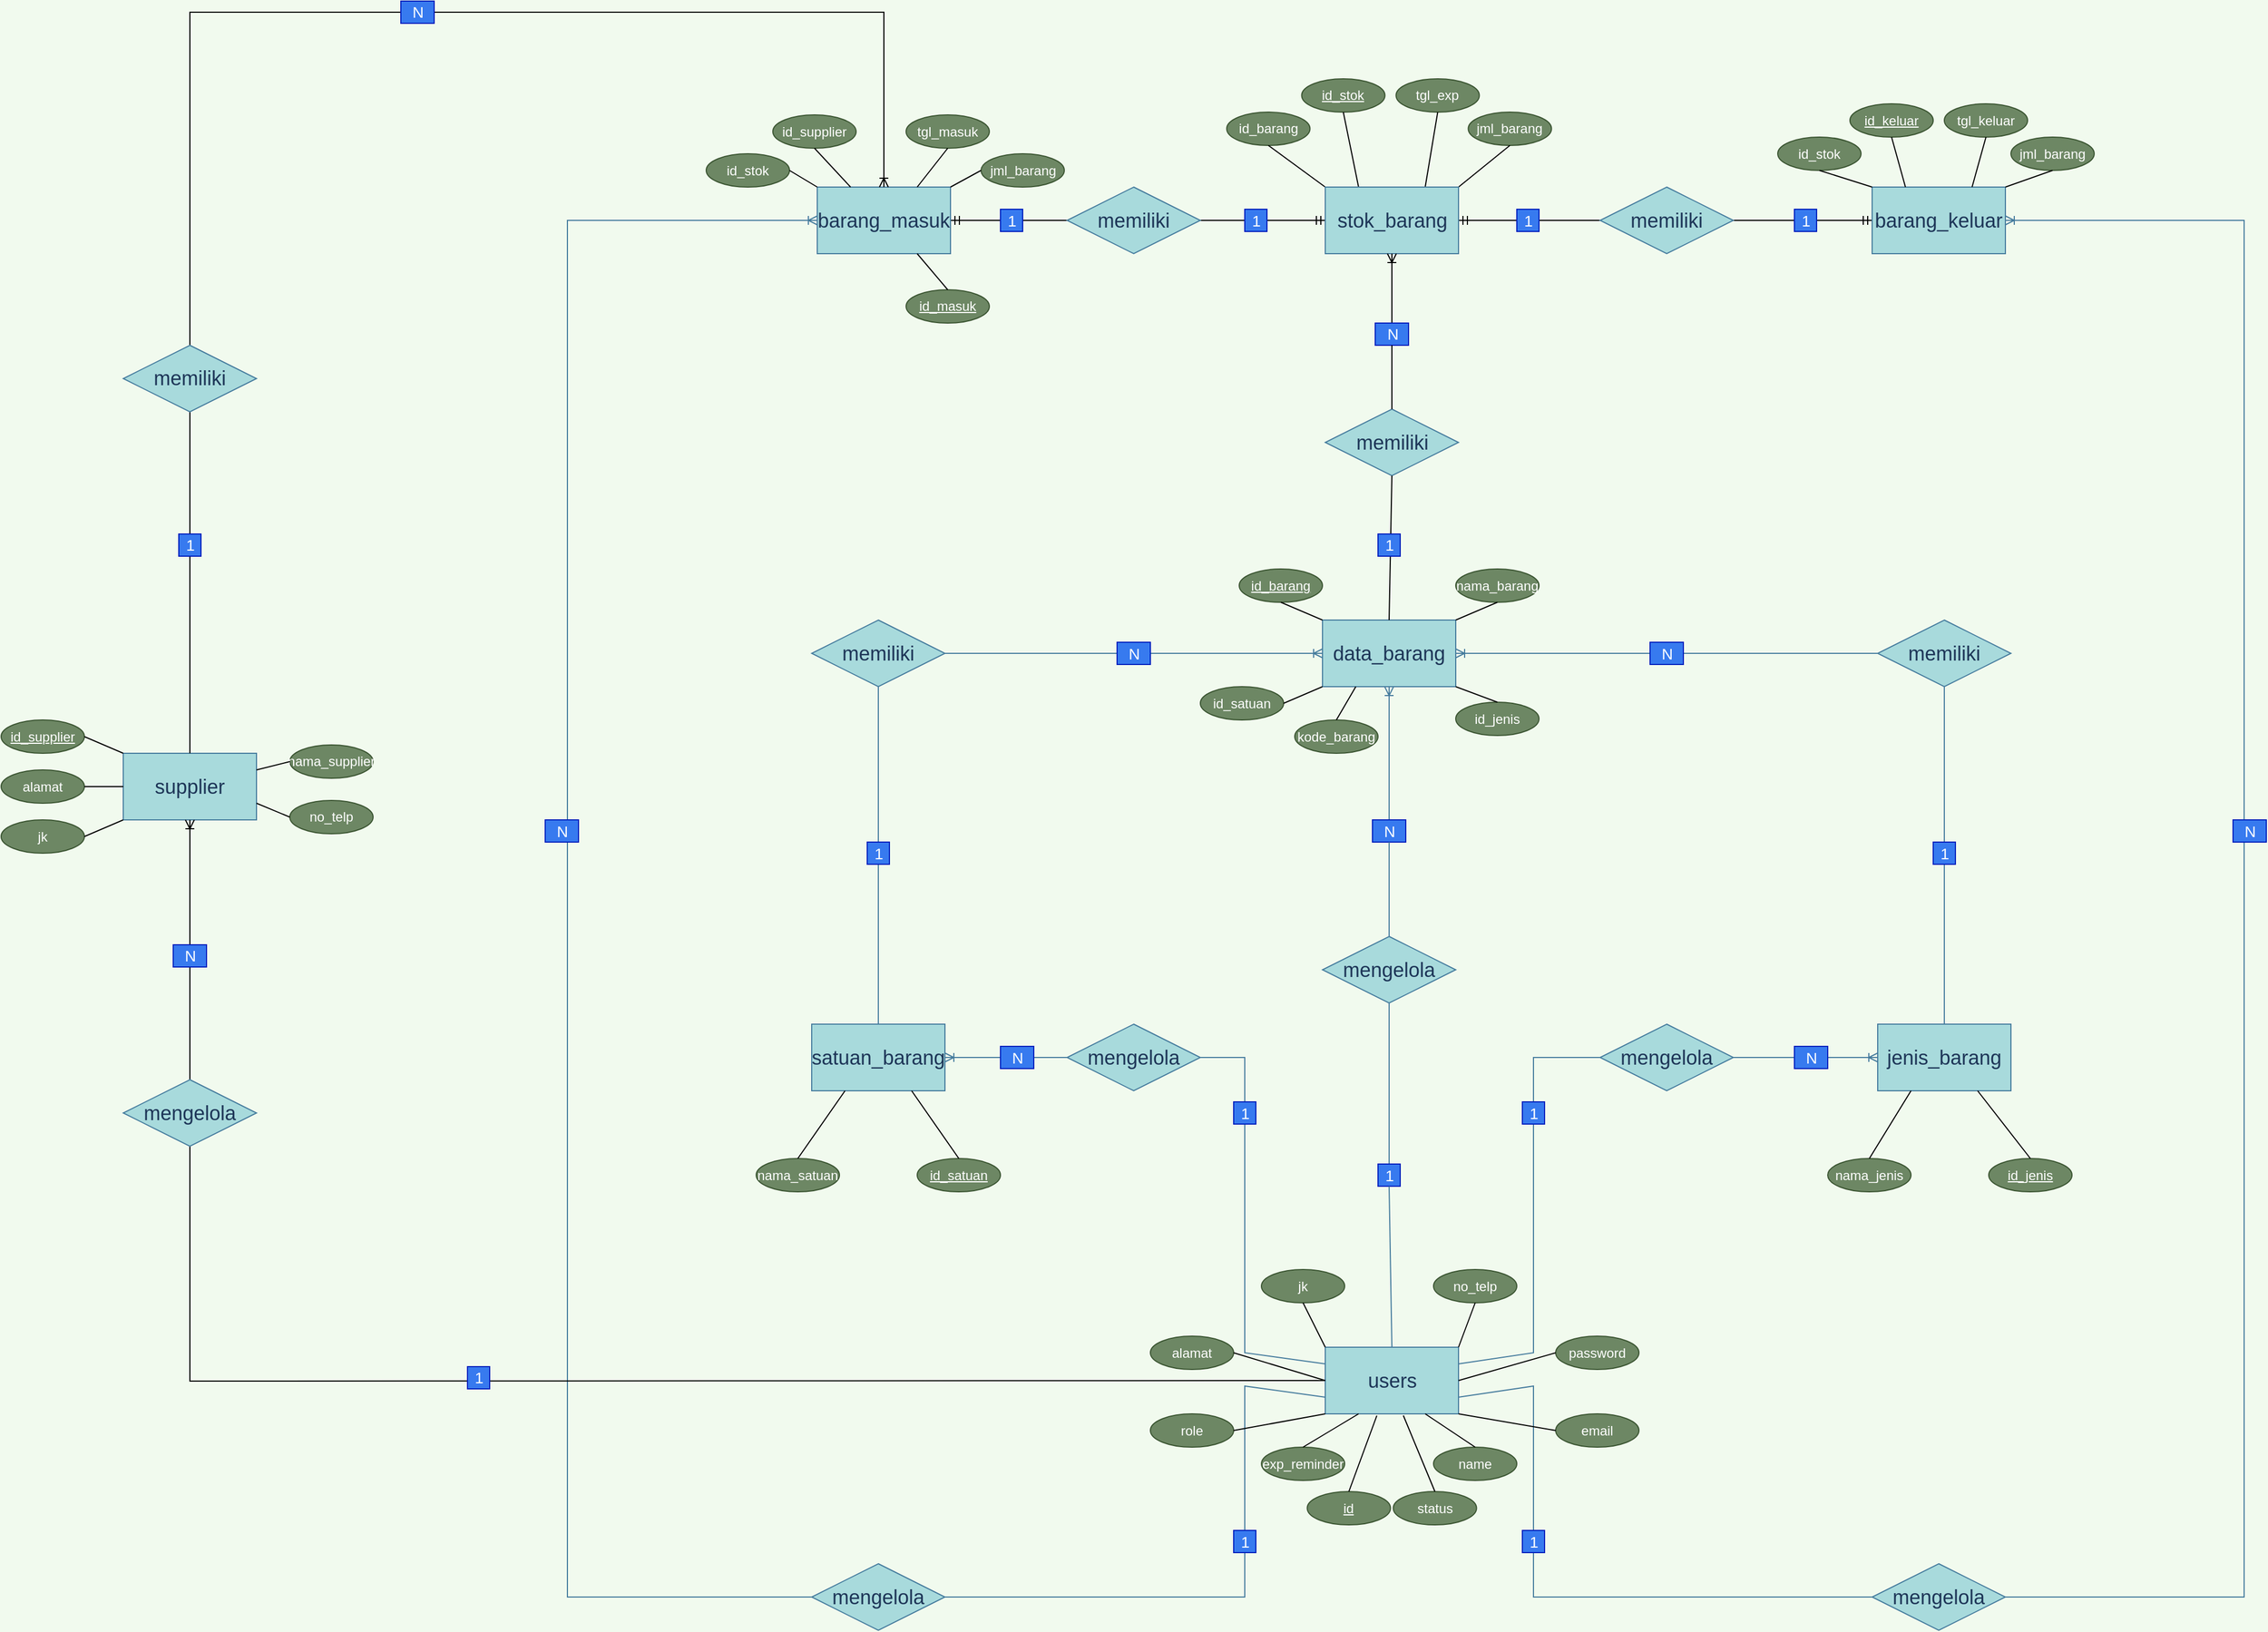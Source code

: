 <mxfile version="14.9.1" type="device"><diagram id="NqSRpbnC6tmVf7jYJp5x" name="Page-1"><mxGraphModel dx="3761" dy="2686" grid="1" gridSize="10" guides="1" tooltips="1" connect="1" arrows="1" fold="1" page="1" pageScale="1" pageWidth="850" pageHeight="1100" background="#F1FAEE" math="0" shadow="0"><root><mxCell id="0"/><mxCell id="1" parent="0"/><mxCell id="RzZUr8W_wB9xj6nWtY23-18" value="" style="fontSize=12;html=1;endArrow=ERmandOne;startArrow=ERmandOne;rounded=0;entryX=0;entryY=0.5;entryDx=0;entryDy=0;exitX=1;exitY=0.5;exitDx=0;exitDy=0;" parent="1" source="RzZUr8W_wB9xj6nWtY23-5" target="0LpE2z9SknwrmuO1FO9t-9" edge="1"><mxGeometry width="100" height="100" relative="1" as="geometry"><mxPoint x="761.25" y="-502.92" as="sourcePoint"/><mxPoint x="1098.75" y="-502.92" as="targetPoint"/></mxGeometry></mxCell><mxCell id="RzZUr8W_wB9xj6nWtY23-17" value="" style="fontSize=12;html=1;endArrow=ERmandOne;startArrow=ERmandOne;rounded=0;entryX=0;entryY=0.5;entryDx=0;entryDy=0;exitX=1;exitY=0.5;exitDx=0;exitDy=0;" parent="1" source="0LpE2z9SknwrmuO1FO9t-3" target="RzZUr8W_wB9xj6nWtY23-5" edge="1"><mxGeometry width="100" height="100" relative="1" as="geometry"><mxPoint x="510" y="-547.5" as="sourcePoint"/><mxPoint x="610" y="-647.5" as="targetPoint"/></mxGeometry></mxCell><mxCell id="RzZUr8W_wB9xj6nWtY23-6" value="memiliki" style="shape=rhombus;perimeter=rhombusPerimeter;whiteSpace=wrap;html=1;align=center;fontSize=18;fillColor=#A8DADC;strokeColor=#457B9D;fontColor=#1D3557;" parent="1" vertex="1"><mxGeometry x="390" y="-532.5" width="120" height="60" as="geometry"/></mxCell><mxCell id="0LpE2z9SknwrmuO1FO9t-1" value="users" style="rounded=0;whiteSpace=wrap;html=1;fontSize=18;fillColor=#A8DADC;strokeColor=#457B9D;fontColor=#1D3557;" parent="1" vertex="1"><mxGeometry x="622.5" y="512.5" width="120" height="60" as="geometry"/></mxCell><mxCell id="0LpE2z9SknwrmuO1FO9t-3" value="barang_masuk" style="rounded=0;whiteSpace=wrap;html=1;fontSize=18;fillColor=#A8DADC;strokeColor=#457B9D;fontColor=#1D3557;" parent="1" vertex="1"><mxGeometry x="165" y="-532.5" width="120" height="60" as="geometry"/></mxCell><mxCell id="0LpE2z9SknwrmuO1FO9t-5" value="data_barang" style="rounded=0;whiteSpace=wrap;html=1;fontSize=18;fillColor=#A8DADC;strokeColor=#457B9D;fontColor=#1D3557;" parent="1" vertex="1"><mxGeometry x="620" y="-142.5" width="120" height="60" as="geometry"/></mxCell><mxCell id="0LpE2z9SknwrmuO1FO9t-7" value="jenis_barang" style="rounded=0;whiteSpace=wrap;html=1;fontSize=18;fillColor=#A8DADC;strokeColor=#457B9D;fontColor=#1D3557;" parent="1" vertex="1"><mxGeometry x="1120" y="221.5" width="120" height="60" as="geometry"/></mxCell><mxCell id="0LpE2z9SknwrmuO1FO9t-8" value="satuan_barang" style="rounded=0;whiteSpace=wrap;html=1;fontSize=18;fillColor=#A8DADC;strokeColor=#457B9D;fontColor=#1D3557;" parent="1" vertex="1"><mxGeometry x="160" y="221.5" width="120" height="60" as="geometry"/></mxCell><mxCell id="0LpE2z9SknwrmuO1FO9t-9" value="barang_keluar" style="rounded=0;whiteSpace=wrap;html=1;fontSize=18;fillColor=#A8DADC;strokeColor=#457B9D;fontColor=#1D3557;" parent="1" vertex="1"><mxGeometry x="1115" y="-532.5" width="120" height="60" as="geometry"/></mxCell><mxCell id="0LpE2z9SknwrmuO1FO9t-11" value="mengelola" style="shape=rhombus;perimeter=rhombusPerimeter;whiteSpace=wrap;html=1;align=center;fontSize=18;fillColor=#A8DADC;strokeColor=#457B9D;fontColor=#1D3557;" parent="1" vertex="1"><mxGeometry x="620" y="142.5" width="120" height="60" as="geometry"/></mxCell><mxCell id="0LpE2z9SknwrmuO1FO9t-16" value="mengelola" style="shape=rhombus;perimeter=rhombusPerimeter;whiteSpace=wrap;html=1;align=center;fontSize=18;fillColor=#A8DADC;strokeColor=#457B9D;fontColor=#1D3557;" parent="1" vertex="1"><mxGeometry x="870" y="221.5" width="120" height="60" as="geometry"/></mxCell><mxCell id="0LpE2z9SknwrmuO1FO9t-17" value="memiliki" style="shape=rhombus;perimeter=rhombusPerimeter;whiteSpace=wrap;html=1;align=center;fontSize=18;fillColor=#A8DADC;strokeColor=#457B9D;fontColor=#1D3557;" parent="1" vertex="1"><mxGeometry x="160" y="-142.5" width="120" height="60" as="geometry"/></mxCell><mxCell id="0LpE2z9SknwrmuO1FO9t-18" value="memiliki" style="shape=rhombus;perimeter=rhombusPerimeter;whiteSpace=wrap;html=1;align=center;fontSize=18;fillColor=#A8DADC;strokeColor=#457B9D;fontColor=#1D3557;" parent="1" vertex="1"><mxGeometry x="1120" y="-142.5" width="120" height="60" as="geometry"/></mxCell><mxCell id="0LpE2z9SknwrmuO1FO9t-20" value="mengelola" style="shape=rhombus;perimeter=rhombusPerimeter;whiteSpace=wrap;html=1;align=center;fontSize=18;fillColor=#A8DADC;strokeColor=#457B9D;fontColor=#1D3557;" parent="1" vertex="1"><mxGeometry x="390" y="221.5" width="120" height="60" as="geometry"/></mxCell><mxCell id="0LpE2z9SknwrmuO1FO9t-23" value="mengelola" style="shape=rhombus;perimeter=rhombusPerimeter;whiteSpace=wrap;html=1;align=center;fontSize=18;fillColor=#A8DADC;strokeColor=#457B9D;fontColor=#1D3557;" parent="1" vertex="1"><mxGeometry x="1115" y="707.5" width="120" height="60" as="geometry"/></mxCell><mxCell id="0LpE2z9SknwrmuO1FO9t-24" value="" style="endArrow=none;html=1;rounded=0;fontSize=18;exitX=0.5;exitY=0;exitDx=0;exitDy=0;entryX=0.5;entryY=1;entryDx=0;entryDy=0;strokeColor=#457B9D;fontColor=#1D3557;labelBackgroundColor=#F1FAEE;strokeWidth=1;startArrow=none;" parent="1" source="0LpE2z9SknwrmuO1FO9t-92" target="0LpE2z9SknwrmuO1FO9t-11" edge="1"><mxGeometry relative="1" as="geometry"><mxPoint x="960" y="41.5" as="sourcePoint"/><mxPoint x="1120" y="41.5" as="targetPoint"/></mxGeometry></mxCell><mxCell id="0LpE2z9SknwrmuO1FO9t-26" value="" style="endArrow=none;html=1;rounded=0;fontSize=18;exitX=1;exitY=0.25;exitDx=0;exitDy=0;entryX=0;entryY=0.5;entryDx=0;entryDy=0;strokeColor=#457B9D;fontColor=#1D3557;labelBackgroundColor=#F1FAEE;strokeWidth=1;" parent="1" source="0LpE2z9SknwrmuO1FO9t-1" target="0LpE2z9SknwrmuO1FO9t-16" edge="1"><mxGeometry relative="1" as="geometry"><mxPoint x="740" y="356.5" as="sourcePoint"/><mxPoint x="1120" y="41.5" as="targetPoint"/><Array as="points"><mxPoint x="810" y="517.5"/><mxPoint x="810" y="251.5"/></Array></mxGeometry></mxCell><mxCell id="0LpE2z9SknwrmuO1FO9t-27" value="" style="endArrow=none;html=1;rounded=0;fontSize=18;exitX=0;exitY=0.5;exitDx=0;exitDy=0;entryX=1;entryY=0.75;entryDx=0;entryDy=0;strokeColor=#457B9D;fontColor=#1D3557;labelBackgroundColor=#F1FAEE;strokeWidth=1;" parent="1" source="0LpE2z9SknwrmuO1FO9t-23" target="0LpE2z9SknwrmuO1FO9t-1" edge="1"><mxGeometry relative="1" as="geometry"><mxPoint x="690" y="607.5" as="sourcePoint"/><mxPoint x="740" y="642.5" as="targetPoint"/><Array as="points"><mxPoint x="810" y="737.5"/><mxPoint x="810" y="547.5"/></Array></mxGeometry></mxCell><mxCell id="0LpE2z9SknwrmuO1FO9t-30" value="" style="endArrow=none;html=1;rounded=0;fontSize=18;exitX=0;exitY=0.25;exitDx=0;exitDy=0;entryX=1;entryY=0.5;entryDx=0;entryDy=0;strokeColor=#457B9D;fontColor=#1D3557;labelBackgroundColor=#F1FAEE;strokeWidth=1;" parent="1" source="0LpE2z9SknwrmuO1FO9t-1" target="0LpE2z9SknwrmuO1FO9t-20" edge="1"><mxGeometry relative="1" as="geometry"><mxPoint x="620" y="356.5" as="sourcePoint"/><mxPoint x="720" y="231.5" as="targetPoint"/><Array as="points"><mxPoint x="550" y="517.5"/><mxPoint x="550" y="251.5"/></Array></mxGeometry></mxCell><mxCell id="0LpE2z9SknwrmuO1FO9t-35" value="" style="endArrow=none;html=1;rounded=0;fontSize=18;exitX=0.5;exitY=0;exitDx=0;exitDy=0;entryX=0.5;entryY=1;entryDx=0;entryDy=0;strokeColor=#457B9D;fontColor=#1D3557;labelBackgroundColor=#F1FAEE;strokeWidth=1;" parent="1" source="0LpE2z9SknwrmuO1FO9t-7" target="0LpE2z9SknwrmuO1FO9t-18" edge="1"><mxGeometry relative="1" as="geometry"><mxPoint x="770" y="431.5" as="sourcePoint"/><mxPoint x="770" y="281.5" as="targetPoint"/></mxGeometry></mxCell><mxCell id="0LpE2z9SknwrmuO1FO9t-37" value="" style="endArrow=none;html=1;rounded=0;fontSize=18;exitX=0.5;exitY=0;exitDx=0;exitDy=0;entryX=0.5;entryY=1;entryDx=0;entryDy=0;strokeColor=#457B9D;fontColor=#1D3557;labelBackgroundColor=#F1FAEE;strokeWidth=1;" parent="1" source="0LpE2z9SknwrmuO1FO9t-8" target="0LpE2z9SknwrmuO1FO9t-17" edge="1"><mxGeometry relative="1" as="geometry"><mxPoint x="790" y="451.5" as="sourcePoint"/><mxPoint x="790" y="301.5" as="targetPoint"/></mxGeometry></mxCell><mxCell id="0LpE2z9SknwrmuO1FO9t-56" value="mengelola" style="shape=rhombus;perimeter=rhombusPerimeter;whiteSpace=wrap;html=1;align=center;fontSize=18;fillColor=#A8DADC;strokeColor=#457B9D;fontColor=#1D3557;" parent="1" vertex="1"><mxGeometry x="160" y="707.5" width="120" height="60" as="geometry"/></mxCell><mxCell id="0LpE2z9SknwrmuO1FO9t-57" value="" style="endArrow=none;html=1;rounded=0;fontSize=18;exitX=1;exitY=0.5;exitDx=0;exitDy=0;entryX=0;entryY=0.75;entryDx=0;entryDy=0;strokeColor=#457B9D;fontColor=#1D3557;labelBackgroundColor=#F1FAEE;strokeWidth=1;" parent="1" source="0LpE2z9SknwrmuO1FO9t-56" target="0LpE2z9SknwrmuO1FO9t-1" edge="1"><mxGeometry relative="1" as="geometry"><mxPoint x="290" y="747.5" as="sourcePoint"/><mxPoint x="680" y="657.5" as="targetPoint"/><Array as="points"><mxPoint x="550" y="737.5"/><mxPoint x="550" y="547.5"/></Array></mxGeometry></mxCell><mxCell id="0LpE2z9SknwrmuO1FO9t-59" value="" style="fontSize=12;html=1;endArrow=ERoneToMany;entryX=0.5;entryY=1;entryDx=0;entryDy=0;exitX=0.5;exitY=0;exitDx=0;exitDy=0;strokeColor=#457B9D;fontColor=#1D3557;labelBackgroundColor=#F1FAEE;strokeWidth=1;startArrow=none;" parent="1" source="0LpE2z9SknwrmuO1FO9t-90" target="0LpE2z9SknwrmuO1FO9t-5" edge="1"><mxGeometry width="100" height="100" relative="1" as="geometry"><mxPoint x="590" y="41.5" as="sourcePoint"/><mxPoint x="690" y="-58.5" as="targetPoint"/></mxGeometry></mxCell><mxCell id="0LpE2z9SknwrmuO1FO9t-60" value="" style="fontSize=12;html=1;endArrow=ERoneToMany;entryX=0;entryY=0.5;entryDx=0;entryDy=0;exitX=1;exitY=0.5;exitDx=0;exitDy=0;strokeColor=#457B9D;fontColor=#1D3557;labelBackgroundColor=#F1FAEE;" parent="1" source="0LpE2z9SknwrmuO1FO9t-16" target="0LpE2z9SknwrmuO1FO9t-7" edge="1"><mxGeometry width="100" height="100" relative="1" as="geometry"><mxPoint x="690" y="27.5" as="sourcePoint"/><mxPoint x="690" y="-72.5" as="targetPoint"/></mxGeometry></mxCell><mxCell id="0LpE2z9SknwrmuO1FO9t-61" value="" style="fontSize=12;html=1;endArrow=ERoneToMany;entryX=1;entryY=0.5;entryDx=0;entryDy=0;exitX=0;exitY=0.5;exitDx=0;exitDy=0;strokeColor=#457B9D;fontColor=#1D3557;labelBackgroundColor=#F1FAEE;strokeWidth=1;" parent="1" source="0LpE2z9SknwrmuO1FO9t-20" target="0LpE2z9SknwrmuO1FO9t-8" edge="1"><mxGeometry width="100" height="100" relative="1" as="geometry"><mxPoint x="700" y="37.5" as="sourcePoint"/><mxPoint x="700" y="-62.5" as="targetPoint"/></mxGeometry></mxCell><mxCell id="0LpE2z9SknwrmuO1FO9t-65" value="" style="fontSize=12;html=1;endArrow=ERoneToMany;exitX=1;exitY=0.5;exitDx=0;exitDy=0;rounded=0;entryX=1;entryY=0.5;entryDx=0;entryDy=0;strokeColor=#457B9D;fontColor=#1D3557;labelBackgroundColor=#F1FAEE;strokeWidth=1;" parent="1" source="0LpE2z9SknwrmuO1FO9t-23" target="0LpE2z9SknwrmuO1FO9t-9" edge="1"><mxGeometry width="100" height="100" relative="1" as="geometry"><mxPoint x="740" y="238.5" as="sourcePoint"/><mxPoint x="1400" y="512.5" as="targetPoint"/><Array as="points"><mxPoint x="1450" y="737.5"/><mxPoint x="1450" y="-502.5"/></Array></mxGeometry></mxCell><mxCell id="0LpE2z9SknwrmuO1FO9t-66" value="" style="fontSize=12;html=1;endArrow=ERoneToMany;entryX=0;entryY=0.5;entryDx=0;entryDy=0;exitX=0;exitY=0.5;exitDx=0;exitDy=0;rounded=0;strokeColor=#457B9D;fontColor=#1D3557;labelBackgroundColor=#F1FAEE;strokeWidth=1;" parent="1" source="0LpE2z9SknwrmuO1FO9t-56" target="0LpE2z9SknwrmuO1FO9t-3" edge="1"><mxGeometry width="100" height="100" relative="1" as="geometry"><mxPoint x="750" y="248.5" as="sourcePoint"/><mxPoint x="680" y="-602.5" as="targetPoint"/><Array as="points"><mxPoint x="-60" y="737.5"/><mxPoint x="-60" y="-502.5"/></Array></mxGeometry></mxCell><mxCell id="0LpE2z9SknwrmuO1FO9t-14" value="memiliki" style="shape=rhombus;perimeter=rhombusPerimeter;whiteSpace=wrap;html=1;align=center;fontSize=18;fillColor=#A8DADC;strokeColor=#457B9D;fontColor=#1D3557;" parent="1" vertex="1"><mxGeometry x="870" y="-532.5" width="120" height="60" as="geometry"/></mxCell><mxCell id="0LpE2z9SknwrmuO1FO9t-75" value="" style="fontSize=12;html=1;endArrow=ERoneToMany;rounded=0;entryX=0;entryY=0.5;entryDx=0;entryDy=0;exitX=1;exitY=0.5;exitDx=0;exitDy=0;strokeColor=#457B9D;fontColor=#1D3557;labelBackgroundColor=#F1FAEE;strokeWidth=1;" parent="1" source="0LpE2z9SknwrmuO1FO9t-17" target="0LpE2z9SknwrmuO1FO9t-5" edge="1"><mxGeometry width="100" height="100" relative="1" as="geometry"><mxPoint x="1190" y="-342.5" as="sourcePoint"/><mxPoint x="1190" y="-522.5" as="targetPoint"/></mxGeometry></mxCell><mxCell id="0LpE2z9SknwrmuO1FO9t-76" value="" style="fontSize=12;html=1;endArrow=ERoneToMany;rounded=0;entryX=1;entryY=0.5;entryDx=0;entryDy=0;exitX=0;exitY=0.5;exitDx=0;exitDy=0;strokeColor=#457B9D;fontColor=#1D3557;labelBackgroundColor=#F1FAEE;strokeWidth=1;" parent="1" source="0LpE2z9SknwrmuO1FO9t-18" target="0LpE2z9SknwrmuO1FO9t-5" edge="1"><mxGeometry width="100" height="100" relative="1" as="geometry"><mxPoint x="290" y="-102.5" as="sourcePoint"/><mxPoint x="630" y="-102.5" as="targetPoint"/></mxGeometry></mxCell><mxCell id="0LpE2z9SknwrmuO1FO9t-77" value="1" style="text;html=1;align=center;verticalAlign=middle;resizable=0;points=[];autosize=1;strokeColor=#001DBC;fontSize=14;fontColor=#ffffff;fillColor=#377AEF;" parent="1" vertex="1"><mxGeometry x="800" y="291.5" width="20" height="20" as="geometry"/></mxCell><mxCell id="0LpE2z9SknwrmuO1FO9t-81" value="N" style="text;html=1;align=center;verticalAlign=middle;resizable=0;points=[];autosize=1;strokeColor=#001DBC;fontSize=14;fontColor=#ffffff;fillColor=#377AEF;" parent="1" vertex="1"><mxGeometry x="1045" y="241.5" width="30" height="20" as="geometry"/></mxCell><mxCell id="0LpE2z9SknwrmuO1FO9t-82" value="1" style="text;html=1;align=center;verticalAlign=middle;resizable=0;points=[];autosize=1;strokeColor=#001DBC;fontSize=14;fontColor=#ffffff;fillColor=#377AEF;" parent="1" vertex="1"><mxGeometry x="800" y="677.5" width="20" height="20" as="geometry"/></mxCell><mxCell id="0LpE2z9SknwrmuO1FO9t-83" value="N" style="text;html=1;align=center;verticalAlign=middle;resizable=0;points=[];autosize=1;strokeColor=#001DBC;fontSize=14;fontColor=#ffffff;fillColor=#377AEF;" parent="1" vertex="1"><mxGeometry x="1440" y="37.5" width="30" height="20" as="geometry"/></mxCell><mxCell id="0LpE2z9SknwrmuO1FO9t-84" value="N" style="text;html=1;align=center;verticalAlign=middle;resizable=0;points=[];autosize=1;strokeColor=#001DBC;fontSize=14;fontColor=#ffffff;fillColor=#377AEF;" parent="1" vertex="1"><mxGeometry x="330" y="241.5" width="30" height="20" as="geometry"/></mxCell><mxCell id="0LpE2z9SknwrmuO1FO9t-85" value="1" style="text;html=1;align=center;verticalAlign=middle;resizable=0;points=[];autosize=1;strokeColor=#001DBC;fontSize=14;fontColor=#ffffff;fillColor=#377AEF;" parent="1" vertex="1"><mxGeometry x="540" y="291.5" width="20" height="20" as="geometry"/></mxCell><mxCell id="0LpE2z9SknwrmuO1FO9t-88" value="1" style="text;html=1;align=center;verticalAlign=middle;resizable=0;points=[];autosize=1;strokeColor=#001DBC;fontSize=14;fontColor=#ffffff;fillColor=#377AEF;" parent="1" vertex="1"><mxGeometry x="540" y="677.5" width="20" height="20" as="geometry"/></mxCell><mxCell id="0LpE2z9SknwrmuO1FO9t-89" value="N" style="text;html=1;align=center;verticalAlign=middle;resizable=0;points=[];autosize=1;strokeColor=#001DBC;fontSize=14;fontColor=#ffffff;fillColor=#377AEF;" parent="1" vertex="1"><mxGeometry x="-80" y="37.5" width="30" height="20" as="geometry"/></mxCell><mxCell id="0LpE2z9SknwrmuO1FO9t-90" value="N" style="text;html=1;align=center;verticalAlign=middle;resizable=0;points=[];autosize=1;strokeColor=#001DBC;fontSize=14;fontColor=#ffffff;fillColor=#377AEF;" parent="1" vertex="1"><mxGeometry x="665" y="37.5" width="30" height="20" as="geometry"/></mxCell><mxCell id="0LpE2z9SknwrmuO1FO9t-91" value="" style="fontSize=12;html=1;endArrow=none;entryX=0.5;entryY=1;entryDx=0;entryDy=0;exitX=0.5;exitY=0;exitDx=0;exitDy=0;strokeColor=#457B9D;fontColor=#1D3557;labelBackgroundColor=#F1FAEE;strokeWidth=1;" parent="1" source="0LpE2z9SknwrmuO1FO9t-11" target="0LpE2z9SknwrmuO1FO9t-90" edge="1"><mxGeometry width="100" height="100" relative="1" as="geometry"><mxPoint x="680" y="17.5" as="sourcePoint"/><mxPoint x="680" y="-82.5" as="targetPoint"/></mxGeometry></mxCell><mxCell id="0LpE2z9SknwrmuO1FO9t-92" value="1" style="text;html=1;align=center;verticalAlign=middle;resizable=0;points=[];autosize=1;strokeColor=#001DBC;fontSize=14;fontColor=#ffffff;fillColor=#377AEF;" parent="1" vertex="1"><mxGeometry x="670" y="347.5" width="20" height="20" as="geometry"/></mxCell><mxCell id="0LpE2z9SknwrmuO1FO9t-93" value="" style="endArrow=none;html=1;rounded=0;fontSize=18;exitX=0.5;exitY=0;exitDx=0;exitDy=0;entryX=0.5;entryY=1;entryDx=0;entryDy=0;strokeColor=#457B9D;fontColor=#1D3557;labelBackgroundColor=#F1FAEE;strokeWidth=1;" parent="1" source="0LpE2z9SknwrmuO1FO9t-1" target="0LpE2z9SknwrmuO1FO9t-92" edge="1"><mxGeometry relative="1" as="geometry"><mxPoint x="680" y="341.5" as="sourcePoint"/><mxPoint x="680" y="77.5" as="targetPoint"/></mxGeometry></mxCell><mxCell id="0LpE2z9SknwrmuO1FO9t-94" value="1" style="text;html=1;align=center;verticalAlign=middle;resizable=0;points=[];autosize=1;strokeColor=#001DBC;fontSize=14;fontColor=#ffffff;fillColor=#377AEF;" parent="1" vertex="1"><mxGeometry x="1170" y="57.5" width="20" height="20" as="geometry"/></mxCell><mxCell id="0LpE2z9SknwrmuO1FO9t-95" value="N" style="text;html=1;align=center;verticalAlign=middle;resizable=0;points=[];autosize=1;strokeColor=#001DBC;fontSize=14;fontColor=#ffffff;fillColor=#377AEF;" parent="1" vertex="1"><mxGeometry x="915" y="-122.5" width="30" height="20" as="geometry"/></mxCell><mxCell id="0LpE2z9SknwrmuO1FO9t-96" value="N" style="text;html=1;align=center;verticalAlign=middle;resizable=0;points=[];autosize=1;strokeColor=#001DBC;fontSize=14;fontColor=#ffffff;fillColor=#377AEF;" parent="1" vertex="1"><mxGeometry x="435" y="-122.5" width="30" height="20" as="geometry"/></mxCell><mxCell id="0LpE2z9SknwrmuO1FO9t-97" value="1" style="text;html=1;align=center;verticalAlign=middle;resizable=0;points=[];autosize=1;strokeColor=#001DBC;fontSize=14;fontColor=#ffffff;fillColor=#377AEF;" parent="1" vertex="1"><mxGeometry x="210" y="57.5" width="20" height="20" as="geometry"/></mxCell><mxCell id="f75K8_sTijkNqX_Js_gr-3" value="role" style="ellipse;whiteSpace=wrap;html=1;fillColor=#6d8764;strokeColor=#3A5431;fontColor=#ffffff;" parent="1" vertex="1"><mxGeometry x="465" y="572.5" width="75" height="30" as="geometry"/></mxCell><mxCell id="f75K8_sTijkNqX_Js_gr-4" value="name" style="ellipse;whiteSpace=wrap;html=1;fillColor=#6d8764;strokeColor=#3A5431;fontColor=#ffffff;" parent="1" vertex="1"><mxGeometry x="720" y="602.5" width="75" height="30" as="geometry"/></mxCell><mxCell id="f75K8_sTijkNqX_Js_gr-5" value="email" style="ellipse;whiteSpace=wrap;html=1;fillColor=#6d8764;strokeColor=#3A5431;fontColor=#ffffff;" parent="1" vertex="1"><mxGeometry x="830" y="572.5" width="75" height="30" as="geometry"/></mxCell><mxCell id="f75K8_sTijkNqX_Js_gr-6" value="password" style="ellipse;whiteSpace=wrap;html=1;fillColor=#6d8764;strokeColor=#3A5431;fontColor=#ffffff;" parent="1" vertex="1"><mxGeometry x="830" y="502.5" width="75" height="30" as="geometry"/></mxCell><mxCell id="f75K8_sTijkNqX_Js_gr-7" value="jk" style="ellipse;whiteSpace=wrap;html=1;fillColor=#6d8764;strokeColor=#3A5431;fontColor=#ffffff;" parent="1" vertex="1"><mxGeometry x="565" y="442.5" width="75" height="30" as="geometry"/></mxCell><mxCell id="f75K8_sTijkNqX_Js_gr-8" value="alamat" style="ellipse;whiteSpace=wrap;html=1;fillColor=#6d8764;strokeColor=#3A5431;fontColor=#ffffff;" parent="1" vertex="1"><mxGeometry x="465" y="502.5" width="75" height="30" as="geometry"/></mxCell><mxCell id="f75K8_sTijkNqX_Js_gr-9" value="exp_reminder" style="ellipse;whiteSpace=wrap;html=1;fillColor=#6d8764;strokeColor=#3A5431;fontColor=#ffffff;" parent="1" vertex="1"><mxGeometry x="565" y="602.5" width="75" height="30" as="geometry"/></mxCell><mxCell id="f75K8_sTijkNqX_Js_gr-10" value="no_telp" style="ellipse;whiteSpace=wrap;html=1;fillColor=#6d8764;strokeColor=#3A5431;fontColor=#ffffff;" parent="1" vertex="1"><mxGeometry x="720" y="442.5" width="75" height="30" as="geometry"/></mxCell><mxCell id="f75K8_sTijkNqX_Js_gr-11" value="id" style="ellipse;whiteSpace=wrap;html=1;align=center;fontStyle=4;fillColor=#6d8764;strokeColor=#3A5431;fontColor=#ffffff;" parent="1" vertex="1"><mxGeometry x="606.25" y="642.5" width="75" height="30" as="geometry"/></mxCell><mxCell id="f75K8_sTijkNqX_Js_gr-15" value="" style="endArrow=none;html=1;entryX=0;entryY=0.5;entryDx=0;entryDy=0;exitX=1;exitY=0.5;exitDx=0;exitDy=0;" parent="1" source="0LpE2z9SknwrmuO1FO9t-1" target="f75K8_sTijkNqX_Js_gr-6" edge="1"><mxGeometry width="50" height="50" relative="1" as="geometry"><mxPoint x="730" y="672.5" as="sourcePoint"/><mxPoint x="780" y="622.5" as="targetPoint"/></mxGeometry></mxCell><mxCell id="f75K8_sTijkNqX_Js_gr-16" value="" style="endArrow=none;html=1;entryX=0;entryY=0.5;entryDx=0;entryDy=0;exitX=1;exitY=1;exitDx=0;exitDy=0;" parent="1" source="0LpE2z9SknwrmuO1FO9t-1" target="f75K8_sTijkNqX_Js_gr-5" edge="1"><mxGeometry width="50" height="50" relative="1" as="geometry"><mxPoint x="750" y="542.5" as="sourcePoint"/><mxPoint x="840.0" y="542.5" as="targetPoint"/></mxGeometry></mxCell><mxCell id="f75K8_sTijkNqX_Js_gr-17" value="" style="endArrow=none;html=1;entryX=0.5;entryY=0;entryDx=0;entryDy=0;exitX=0.75;exitY=1;exitDx=0;exitDy=0;" parent="1" source="0LpE2z9SknwrmuO1FO9t-1" target="f75K8_sTijkNqX_Js_gr-4" edge="1"><mxGeometry width="50" height="50" relative="1" as="geometry"><mxPoint x="750" y="572.5" as="sourcePoint"/><mxPoint x="840.0" y="597.5" as="targetPoint"/></mxGeometry></mxCell><mxCell id="f75K8_sTijkNqX_Js_gr-18" value="" style="endArrow=none;html=1;entryX=0.5;entryY=0;entryDx=0;entryDy=0;exitX=0.387;exitY=1.027;exitDx=0;exitDy=0;exitPerimeter=0;" parent="1" source="0LpE2z9SknwrmuO1FO9t-1" target="f75K8_sTijkNqX_Js_gr-11" edge="1"><mxGeometry width="50" height="50" relative="1" as="geometry"><mxPoint x="760" y="582.5" as="sourcePoint"/><mxPoint x="850.0" y="607.5" as="targetPoint"/></mxGeometry></mxCell><mxCell id="f75K8_sTijkNqX_Js_gr-19" value="" style="endArrow=none;html=1;entryX=0.5;entryY=0;entryDx=0;entryDy=0;exitX=0.25;exitY=1;exitDx=0;exitDy=0;" parent="1" source="0LpE2z9SknwrmuO1FO9t-1" target="f75K8_sTijkNqX_Js_gr-9" edge="1"><mxGeometry width="50" height="50" relative="1" as="geometry"><mxPoint x="660" y="572.5" as="sourcePoint"/><mxPoint x="627.5" y="612.5" as="targetPoint"/></mxGeometry></mxCell><mxCell id="f75K8_sTijkNqX_Js_gr-20" value="" style="endArrow=none;html=1;entryX=1;entryY=0.5;entryDx=0;entryDy=0;exitX=0;exitY=1;exitDx=0;exitDy=0;" parent="1" source="0LpE2z9SknwrmuO1FO9t-1" target="f75K8_sTijkNqX_Js_gr-3" edge="1"><mxGeometry width="50" height="50" relative="1" as="geometry"><mxPoint x="630" y="572.5" as="sourcePoint"/><mxPoint x="535.0" y="607.5" as="targetPoint"/></mxGeometry></mxCell><mxCell id="f75K8_sTijkNqX_Js_gr-21" value="" style="endArrow=none;html=1;entryX=1;entryY=0.5;entryDx=0;entryDy=0;exitX=0;exitY=0.5;exitDx=0;exitDy=0;" parent="1" source="0LpE2z9SknwrmuO1FO9t-1" target="f75K8_sTijkNqX_Js_gr-8" edge="1"><mxGeometry width="50" height="50" relative="1" as="geometry"><mxPoint x="640" y="582.5" as="sourcePoint"/><mxPoint x="545.0" y="617.5" as="targetPoint"/></mxGeometry></mxCell><mxCell id="f75K8_sTijkNqX_Js_gr-22" value="" style="endArrow=none;html=1;entryX=0;entryY=0;entryDx=0;entryDy=0;exitX=0.5;exitY=1;exitDx=0;exitDy=0;" parent="1" source="f75K8_sTijkNqX_Js_gr-7" target="0LpE2z9SknwrmuO1FO9t-1" edge="1"><mxGeometry width="50" height="50" relative="1" as="geometry"><mxPoint x="630" y="512.5" as="sourcePoint"/><mxPoint x="535.0" y="507.5" as="targetPoint"/></mxGeometry></mxCell><mxCell id="f75K8_sTijkNqX_Js_gr-23" value="" style="endArrow=none;html=1;entryX=0.5;entryY=1;entryDx=0;entryDy=0;exitX=1;exitY=0;exitDx=0;exitDy=0;" parent="1" source="0LpE2z9SknwrmuO1FO9t-1" target="f75K8_sTijkNqX_Js_gr-10" edge="1"><mxGeometry width="50" height="50" relative="1" as="geometry"><mxPoint x="710" y="552.5" as="sourcePoint"/><mxPoint x="758" y="473.5" as="targetPoint"/></mxGeometry></mxCell><mxCell id="f75K8_sTijkNqX_Js_gr-24" value="id_jenis" style="ellipse;whiteSpace=wrap;html=1;align=center;fontStyle=4;fillColor=#6d8764;strokeColor=#3A5431;fontColor=#ffffff;" parent="1" vertex="1"><mxGeometry x="1220" y="342.5" width="75" height="30" as="geometry"/></mxCell><mxCell id="f75K8_sTijkNqX_Js_gr-25" value="nama_jenis" style="ellipse;whiteSpace=wrap;html=1;fillColor=#6d8764;strokeColor=#3A5431;fontColor=#ffffff;" parent="1" vertex="1"><mxGeometry x="1075" y="342.5" width="75" height="30" as="geometry"/></mxCell><mxCell id="f75K8_sTijkNqX_Js_gr-26" value="" style="endArrow=none;html=1;entryX=0.25;entryY=1;entryDx=0;entryDy=0;exitX=0.5;exitY=0;exitDx=0;exitDy=0;" parent="1" source="f75K8_sTijkNqX_Js_gr-25" target="0LpE2z9SknwrmuO1FO9t-7" edge="1"><mxGeometry width="50" height="50" relative="1" as="geometry"><mxPoint x="800" y="352.5" as="sourcePoint"/><mxPoint x="850" y="302.5" as="targetPoint"/></mxGeometry></mxCell><mxCell id="f75K8_sTijkNqX_Js_gr-27" value="" style="endArrow=none;html=1;exitX=0.75;exitY=1;exitDx=0;exitDy=0;entryX=0.5;entryY=0;entryDx=0;entryDy=0;" parent="1" source="0LpE2z9SknwrmuO1FO9t-7" target="f75K8_sTijkNqX_Js_gr-24" edge="1"><mxGeometry width="50" height="50" relative="1" as="geometry"><mxPoint x="1122.5" y="352.5" as="sourcePoint"/><mxPoint x="1220" y="292.5" as="targetPoint"/></mxGeometry></mxCell><mxCell id="f75K8_sTijkNqX_Js_gr-28" value="id_satuan" style="ellipse;whiteSpace=wrap;html=1;align=center;fontStyle=4;fillColor=#6d8764;strokeColor=#3A5431;fontColor=#ffffff;" parent="1" vertex="1"><mxGeometry x="255" y="342.5" width="75" height="30" as="geometry"/></mxCell><mxCell id="f75K8_sTijkNqX_Js_gr-29" value="nama_satuan" style="ellipse;whiteSpace=wrap;html=1;fillColor=#6d8764;strokeColor=#3A5431;fontColor=#ffffff;" parent="1" vertex="1"><mxGeometry x="110" y="342.5" width="75" height="30" as="geometry"/></mxCell><mxCell id="f75K8_sTijkNqX_Js_gr-30" value="" style="endArrow=none;html=1;exitX=0.5;exitY=0;exitDx=0;exitDy=0;entryX=0.25;entryY=1;entryDx=0;entryDy=0;" parent="1" source="f75K8_sTijkNqX_Js_gr-29" target="0LpE2z9SknwrmuO1FO9t-8" edge="1"><mxGeometry width="50" height="50" relative="1" as="geometry"><mxPoint x="540" y="262.5" as="sourcePoint"/><mxPoint x="590" y="212.5" as="targetPoint"/></mxGeometry></mxCell><mxCell id="f75K8_sTijkNqX_Js_gr-31" value="" style="endArrow=none;html=1;exitX=0.75;exitY=1;exitDx=0;exitDy=0;entryX=0.5;entryY=0;entryDx=0;entryDy=0;" parent="1" source="0LpE2z9SknwrmuO1FO9t-8" target="f75K8_sTijkNqX_Js_gr-28" edge="1"><mxGeometry width="50" height="50" relative="1" as="geometry"><mxPoint x="157.5" y="352.5" as="sourcePoint"/><mxPoint x="200.0" y="291.5" as="targetPoint"/></mxGeometry></mxCell><mxCell id="f75K8_sTijkNqX_Js_gr-41" value="id_stok" style="ellipse;whiteSpace=wrap;html=1;align=center;fontStyle=4;fillColor=#6d8764;strokeColor=#3A5431;fontColor=#ffffff;" parent="1" vertex="1"><mxGeometry x="601.25" y="-630" width="75" height="30" as="geometry"/></mxCell><mxCell id="f75K8_sTijkNqX_Js_gr-46" value="tgl_exp" style="ellipse;whiteSpace=wrap;html=1;fillColor=#6d8764;strokeColor=#3A5431;fontColor=#ffffff;" parent="1" vertex="1"><mxGeometry x="686.25" y="-630" width="75" height="30" as="geometry"/></mxCell><mxCell id="f75K8_sTijkNqX_Js_gr-48" value="" style="endArrow=none;html=1;entryX=0.5;entryY=1;entryDx=0;entryDy=0;exitX=0.25;exitY=0;exitDx=0;exitDy=0;" parent="1" source="RzZUr8W_wB9xj6nWtY23-5" target="f75K8_sTijkNqX_Js_gr-41" edge="1"><mxGeometry width="50" height="50" relative="1" as="geometry"><mxPoint x="670" y="-537.5" as="sourcePoint"/><mxPoint x="731.25" y="-540" as="targetPoint"/></mxGeometry></mxCell><mxCell id="f75K8_sTijkNqX_Js_gr-49" value="" style="endArrow=none;html=1;entryX=0.5;entryY=1;entryDx=0;entryDy=0;exitX=0.75;exitY=0;exitDx=0;exitDy=0;" parent="1" source="RzZUr8W_wB9xj6nWtY23-5" target="f75K8_sTijkNqX_Js_gr-46" edge="1"><mxGeometry width="50" height="50" relative="1" as="geometry"><mxPoint x="711.25" y="-535" as="sourcePoint"/><mxPoint x="691.25" y="-590" as="targetPoint"/></mxGeometry></mxCell><mxCell id="f75K8_sTijkNqX_Js_gr-53" value="nama_barang" style="ellipse;whiteSpace=wrap;html=1;fillColor=#6d8764;strokeColor=#3A5431;fontColor=#ffffff;" parent="1" vertex="1"><mxGeometry x="740" y="-188.5" width="75" height="30" as="geometry"/></mxCell><mxCell id="f75K8_sTijkNqX_Js_gr-54" value="id_barang" style="ellipse;whiteSpace=wrap;html=1;align=center;fontStyle=4;fillColor=#6d8764;strokeColor=#3A5431;fontColor=#ffffff;" parent="1" vertex="1"><mxGeometry x="545" y="-188.5" width="75" height="30" as="geometry"/></mxCell><mxCell id="f75K8_sTijkNqX_Js_gr-55" value="id_jenis" style="ellipse;whiteSpace=wrap;html=1;fillColor=#6d8764;strokeColor=#3A5431;fontColor=#ffffff;" parent="1" vertex="1"><mxGeometry x="740" y="-68.5" width="75" height="30" as="geometry"/></mxCell><mxCell id="f75K8_sTijkNqX_Js_gr-56" value="id_satuan" style="ellipse;whiteSpace=wrap;html=1;fillColor=#6d8764;strokeColor=#3A5431;fontColor=#ffffff;" parent="1" vertex="1"><mxGeometry x="510" y="-82.5" width="75" height="30" as="geometry"/></mxCell><mxCell id="f75K8_sTijkNqX_Js_gr-57" value="" style="endArrow=none;html=1;entryX=0.5;entryY=1;entryDx=0;entryDy=0;exitX=1;exitY=0;exitDx=0;exitDy=0;" parent="1" source="0LpE2z9SknwrmuO1FO9t-5" target="f75K8_sTijkNqX_Js_gr-53" edge="1"><mxGeometry width="50" height="50" relative="1" as="geometry"><mxPoint x="670" y="-47.5" as="sourcePoint"/><mxPoint x="720" y="-97.5" as="targetPoint"/></mxGeometry></mxCell><mxCell id="f75K8_sTijkNqX_Js_gr-58" value="" style="endArrow=none;html=1;entryX=0.5;entryY=1;entryDx=0;entryDy=0;exitX=0;exitY=0;exitDx=0;exitDy=0;" parent="1" source="0LpE2z9SknwrmuO1FO9t-5" target="f75K8_sTijkNqX_Js_gr-54" edge="1"><mxGeometry width="50" height="50" relative="1" as="geometry"><mxPoint x="670" y="-47.5" as="sourcePoint"/><mxPoint x="720" y="-97.5" as="targetPoint"/></mxGeometry></mxCell><mxCell id="f75K8_sTijkNqX_Js_gr-59" value="" style="endArrow=none;html=1;entryX=0;entryY=1;entryDx=0;entryDy=0;exitX=1;exitY=0.5;exitDx=0;exitDy=0;" parent="1" source="f75K8_sTijkNqX_Js_gr-56" target="0LpE2z9SknwrmuO1FO9t-5" edge="1"><mxGeometry width="50" height="50" relative="1" as="geometry"><mxPoint x="670" y="-47.5" as="sourcePoint"/><mxPoint x="720" y="-97.5" as="targetPoint"/></mxGeometry></mxCell><mxCell id="f75K8_sTijkNqX_Js_gr-60" value="" style="endArrow=none;html=1;entryX=0.5;entryY=0;entryDx=0;entryDy=0;exitX=1;exitY=1;exitDx=0;exitDy=0;" parent="1" source="0LpE2z9SknwrmuO1FO9t-5" target="f75K8_sTijkNqX_Js_gr-55" edge="1"><mxGeometry width="50" height="50" relative="1" as="geometry"><mxPoint x="670" y="-47.5" as="sourcePoint"/><mxPoint x="720" y="-97.5" as="targetPoint"/></mxGeometry></mxCell><mxCell id="N43qini-eTyq1jit4gel-3" value="id_barang" style="ellipse;whiteSpace=wrap;html=1;fillColor=#6d8764;strokeColor=#3A5431;fontColor=#ffffff;" parent="1" vertex="1"><mxGeometry x="533.75" y="-600" width="75" height="30" as="geometry"/></mxCell><mxCell id="N43qini-eTyq1jit4gel-4" value="id_stok" style="ellipse;whiteSpace=wrap;html=1;fillColor=#6d8764;strokeColor=#3A5431;fontColor=#ffffff;" parent="1" vertex="1"><mxGeometry x="65" y="-562.5" width="75" height="30" as="geometry"/></mxCell><mxCell id="N43qini-eTyq1jit4gel-5" value="tgl_masuk" style="ellipse;whiteSpace=wrap;html=1;fillColor=#6d8764;strokeColor=#3A5431;fontColor=#ffffff;" parent="1" vertex="1"><mxGeometry x="245" y="-597.5" width="75" height="30" as="geometry"/></mxCell><mxCell id="N43qini-eTyq1jit4gel-7" value="" style="endArrow=none;html=1;entryX=0.5;entryY=1;entryDx=0;entryDy=0;exitX=0;exitY=0;exitDx=0;exitDy=0;" parent="1" source="RzZUr8W_wB9xj6nWtY23-5" target="N43qini-eTyq1jit4gel-3" edge="1"><mxGeometry width="50" height="50" relative="1" as="geometry"><mxPoint x="621.25" y="-535" as="sourcePoint"/><mxPoint x="691.25" y="-590" as="targetPoint"/></mxGeometry></mxCell><mxCell id="N43qini-eTyq1jit4gel-8" value="id_masuk" style="ellipse;whiteSpace=wrap;html=1;align=center;fontStyle=4;fillColor=#6d8764;strokeColor=#3A5431;fontColor=#ffffff;" parent="1" vertex="1"><mxGeometry x="245" y="-440" width="75" height="30" as="geometry"/></mxCell><mxCell id="N43qini-eTyq1jit4gel-9" value="id_supplier" style="ellipse;whiteSpace=wrap;html=1;fillColor=#6d8764;strokeColor=#3A5431;fontColor=#ffffff;" parent="1" vertex="1"><mxGeometry x="125" y="-597.5" width="75" height="30" as="geometry"/></mxCell><mxCell id="N43qini-eTyq1jit4gel-10" value="jml_barang" style="ellipse;whiteSpace=wrap;html=1;fillColor=#6d8764;strokeColor=#3A5431;fontColor=#ffffff;" parent="1" vertex="1"><mxGeometry x="751.25" y="-600" width="75" height="30" as="geometry"/></mxCell><mxCell id="N43qini-eTyq1jit4gel-11" value="jml_barang" style="ellipse;whiteSpace=wrap;html=1;fillColor=#6d8764;strokeColor=#3A5431;fontColor=#ffffff;" parent="1" vertex="1"><mxGeometry x="312.5" y="-562.5" width="75" height="30" as="geometry"/></mxCell><mxCell id="N43qini-eTyq1jit4gel-12" value="" style="endArrow=none;html=1;entryX=0.5;entryY=1;entryDx=0;entryDy=0;exitX=1;exitY=0;exitDx=0;exitDy=0;" parent="1" source="RzZUr8W_wB9xj6nWtY23-5" target="N43qini-eTyq1jit4gel-10" edge="1"><mxGeometry width="50" height="50" relative="1" as="geometry"><mxPoint x="741.25" y="-535" as="sourcePoint"/><mxPoint x="743.75" y="-590" as="targetPoint"/></mxGeometry></mxCell><mxCell id="N43qini-eTyq1jit4gel-13" value="" style="endArrow=none;html=1;entryX=0.5;entryY=0;entryDx=0;entryDy=0;exitX=0.75;exitY=1;exitDx=0;exitDy=0;" parent="1" source="0LpE2z9SknwrmuO1FO9t-3" target="N43qini-eTyq1jit4gel-8" edge="1"><mxGeometry width="50" height="50" relative="1" as="geometry"><mxPoint x="350" y="-562.5" as="sourcePoint"/><mxPoint x="372.5" y="-627.5" as="targetPoint"/></mxGeometry></mxCell><mxCell id="N43qini-eTyq1jit4gel-14" value="" style="endArrow=none;html=1;entryX=0.5;entryY=1;entryDx=0;entryDy=0;exitX=0.75;exitY=0;exitDx=0;exitDy=0;" parent="1" source="0LpE2z9SknwrmuO1FO9t-3" target="N43qini-eTyq1jit4gel-5" edge="1"><mxGeometry width="50" height="50" relative="1" as="geometry"><mxPoint x="235" y="-522.5" as="sourcePoint"/><mxPoint x="235" y="-587.5" as="targetPoint"/></mxGeometry></mxCell><mxCell id="N43qini-eTyq1jit4gel-15" value="" style="endArrow=none;html=1;entryX=0;entryY=0.5;entryDx=0;entryDy=0;exitX=1;exitY=0;exitDx=0;exitDy=0;" parent="1" source="0LpE2z9SknwrmuO1FO9t-3" target="N43qini-eTyq1jit4gel-11" edge="1"><mxGeometry width="50" height="50" relative="1" as="geometry"><mxPoint x="295" y="-522.5" as="sourcePoint"/><mxPoint x="322.5" y="-557.5" as="targetPoint"/></mxGeometry></mxCell><mxCell id="N43qini-eTyq1jit4gel-16" value="" style="endArrow=none;html=1;entryX=0.5;entryY=1;entryDx=0;entryDy=0;exitX=0.25;exitY=0;exitDx=0;exitDy=0;" parent="1" source="0LpE2z9SknwrmuO1FO9t-3" target="N43qini-eTyq1jit4gel-9" edge="1"><mxGeometry width="50" height="50" relative="1" as="geometry"><mxPoint x="265" y="-522.5" as="sourcePoint"/><mxPoint x="292.5" y="-557.5" as="targetPoint"/></mxGeometry></mxCell><mxCell id="N43qini-eTyq1jit4gel-17" value="" style="endArrow=none;html=1;entryX=1;entryY=0.5;entryDx=0;entryDy=0;exitX=0;exitY=0;exitDx=0;exitDy=0;" parent="1" source="0LpE2z9SknwrmuO1FO9t-3" target="N43qini-eTyq1jit4gel-4" edge="1"><mxGeometry width="50" height="50" relative="1" as="geometry"><mxPoint x="275" y="-512.5" as="sourcePoint"/><mxPoint x="302.5" y="-547.5" as="targetPoint"/></mxGeometry></mxCell><mxCell id="N43qini-eTyq1jit4gel-19" value="status" style="ellipse;whiteSpace=wrap;html=1;fillColor=#6d8764;strokeColor=#3A5431;fontColor=#ffffff;" parent="1" vertex="1"><mxGeometry x="683.75" y="642.5" width="75" height="30" as="geometry"/></mxCell><mxCell id="N43qini-eTyq1jit4gel-20" value="" style="endArrow=none;html=1;entryX=0.5;entryY=0;entryDx=0;entryDy=0;exitX=0.586;exitY=1.025;exitDx=0;exitDy=0;exitPerimeter=0;" parent="1" source="0LpE2z9SknwrmuO1FO9t-1" target="N43qini-eTyq1jit4gel-19" edge="1"><mxGeometry width="50" height="50" relative="1" as="geometry"><mxPoint x="678.94" y="584.12" as="sourcePoint"/><mxPoint x="660" y="657.5" as="targetPoint"/></mxGeometry></mxCell><mxCell id="RzZUr8W_wB9xj6nWtY23-1" value="kode_barang" style="ellipse;whiteSpace=wrap;html=1;fillColor=#6d8764;strokeColor=#3A5431;fontColor=#ffffff;" parent="1" vertex="1"><mxGeometry x="595" y="-52.5" width="75" height="30" as="geometry"/></mxCell><mxCell id="RzZUr8W_wB9xj6nWtY23-2" value="" style="endArrow=none;html=1;entryX=0.25;entryY=1;entryDx=0;entryDy=0;exitX=0.5;exitY=0;exitDx=0;exitDy=0;" parent="1" source="RzZUr8W_wB9xj6nWtY23-1" target="0LpE2z9SknwrmuO1FO9t-5" edge="1"><mxGeometry width="50" height="50" relative="1" as="geometry"><mxPoint x="595.0" y="-57.5" as="sourcePoint"/><mxPoint x="630" y="-72.5" as="targetPoint"/></mxGeometry></mxCell><mxCell id="RzZUr8W_wB9xj6nWtY23-5" value="stok_barang" style="rounded=0;whiteSpace=wrap;html=1;fontSize=18;fillColor=#A8DADC;strokeColor=#457B9D;fontColor=#1D3557;" parent="1" vertex="1"><mxGeometry x="622.5" y="-532.5" width="120" height="60" as="geometry"/></mxCell><mxCell id="RzZUr8W_wB9xj6nWtY23-7" value="id_stok" style="ellipse;whiteSpace=wrap;html=1;fillColor=#6d8764;strokeColor=#3A5431;fontColor=#ffffff;" parent="1" vertex="1"><mxGeometry x="1030" y="-577.5" width="75" height="30" as="geometry"/></mxCell><mxCell id="RzZUr8W_wB9xj6nWtY23-8" value="tgl_keluar" style="ellipse;whiteSpace=wrap;html=1;fillColor=#6d8764;strokeColor=#3A5431;fontColor=#ffffff;" parent="1" vertex="1"><mxGeometry x="1180" y="-607.5" width="75" height="30" as="geometry"/></mxCell><mxCell id="RzZUr8W_wB9xj6nWtY23-9" value="id_keluar" style="ellipse;whiteSpace=wrap;html=1;align=center;fontStyle=4;fillColor=#6d8764;strokeColor=#3A5431;fontColor=#ffffff;" parent="1" vertex="1"><mxGeometry x="1095" y="-607.5" width="75" height="30" as="geometry"/></mxCell><mxCell id="RzZUr8W_wB9xj6nWtY23-11" value="jml_barang" style="ellipse;whiteSpace=wrap;html=1;fillColor=#6d8764;strokeColor=#3A5431;fontColor=#ffffff;" parent="1" vertex="1"><mxGeometry x="1240" y="-577.5" width="75" height="30" as="geometry"/></mxCell><mxCell id="RzZUr8W_wB9xj6nWtY23-12" value="" style="endArrow=none;html=1;entryX=0.5;entryY=1;entryDx=0;entryDy=0;exitX=0.25;exitY=0;exitDx=0;exitDy=0;" parent="1" source="0LpE2z9SknwrmuO1FO9t-9" target="RzZUr8W_wB9xj6nWtY23-9" edge="1"><mxGeometry width="50" height="50" relative="1" as="geometry"><mxPoint x="1180" y="-535" as="sourcePoint"/><mxPoint x="1327.5" y="-630" as="targetPoint"/></mxGeometry></mxCell><mxCell id="RzZUr8W_wB9xj6nWtY23-13" value="" style="endArrow=none;html=1;entryX=0.5;entryY=1;entryDx=0;entryDy=0;exitX=0.75;exitY=0;exitDx=0;exitDy=0;" parent="1" source="0LpE2z9SknwrmuO1FO9t-9" target="RzZUr8W_wB9xj6nWtY23-8" edge="1"><mxGeometry width="50" height="50" relative="1" as="geometry"><mxPoint x="1210" y="-535" as="sourcePoint"/><mxPoint x="1190" y="-590" as="targetPoint"/></mxGeometry></mxCell><mxCell id="RzZUr8W_wB9xj6nWtY23-14" value="" style="endArrow=none;html=1;entryX=0.5;entryY=1;entryDx=0;entryDy=0;exitX=1;exitY=0;exitDx=0;exitDy=0;" parent="1" source="0LpE2z9SknwrmuO1FO9t-9" target="RzZUr8W_wB9xj6nWtY23-11" edge="1"><mxGeometry width="50" height="50" relative="1" as="geometry"><mxPoint x="1240" y="-535" as="sourcePoint"/><mxPoint x="1277.5" y="-560" as="targetPoint"/></mxGeometry></mxCell><mxCell id="RzZUr8W_wB9xj6nWtY23-16" value="" style="endArrow=none;html=1;entryX=0.5;entryY=1;entryDx=0;entryDy=0;exitX=0;exitY=0;exitDx=0;exitDy=0;" parent="1" source="0LpE2z9SknwrmuO1FO9t-9" target="RzZUr8W_wB9xj6nWtY23-7" edge="1"><mxGeometry width="50" height="50" relative="1" as="geometry"><mxPoint x="1120" y="-535" as="sourcePoint"/><mxPoint x="1257.5" y="-550" as="targetPoint"/></mxGeometry></mxCell><mxCell id="RzZUr8W_wB9xj6nWtY23-19" value="1" style="text;html=1;align=center;verticalAlign=middle;resizable=0;points=[];autosize=1;strokeColor=#001DBC;fontSize=14;fontColor=#ffffff;fillColor=#377AEF;" parent="1" vertex="1"><mxGeometry x="550" y="-512.5" width="20" height="20" as="geometry"/></mxCell><mxCell id="RzZUr8W_wB9xj6nWtY23-20" value="1" style="text;html=1;align=center;verticalAlign=middle;resizable=0;points=[];autosize=1;strokeColor=#001DBC;fontSize=14;fontColor=#ffffff;fillColor=#377AEF;" parent="1" vertex="1"><mxGeometry x="330" y="-512.5" width="20" height="20" as="geometry"/></mxCell><mxCell id="RzZUr8W_wB9xj6nWtY23-21" value="1" style="text;html=1;align=center;verticalAlign=middle;resizable=0;points=[];autosize=1;strokeColor=#001DBC;fontSize=14;fontColor=#ffffff;fillColor=#377AEF;" parent="1" vertex="1"><mxGeometry x="795" y="-512.5" width="20" height="20" as="geometry"/></mxCell><mxCell id="RzZUr8W_wB9xj6nWtY23-22" value="1" style="text;html=1;align=center;verticalAlign=middle;resizable=0;points=[];autosize=1;strokeColor=#001DBC;fontSize=14;fontColor=#ffffff;fillColor=#377AEF;" parent="1" vertex="1"><mxGeometry x="1045" y="-512.5" width="20" height="20" as="geometry"/></mxCell><mxCell id="RzZUr8W_wB9xj6nWtY23-23" value="supplier" style="rounded=0;whiteSpace=wrap;html=1;fontSize=18;fillColor=#A8DADC;strokeColor=#457B9D;fontColor=#1D3557;" parent="1" vertex="1"><mxGeometry x="-460" y="-22.5" width="120" height="60" as="geometry"/></mxCell><mxCell id="RzZUr8W_wB9xj6nWtY23-24" value="nama_supplier" style="ellipse;whiteSpace=wrap;html=1;fillColor=#6d8764;strokeColor=#3A5431;fontColor=#ffffff;" parent="1" vertex="1"><mxGeometry x="-310" y="-30" width="75" height="30" as="geometry"/></mxCell><mxCell id="RzZUr8W_wB9xj6nWtY23-25" value="id_supplier" style="ellipse;whiteSpace=wrap;html=1;align=center;fontStyle=4;fillColor=#6d8764;strokeColor=#3A5431;fontColor=#ffffff;" parent="1" vertex="1"><mxGeometry x="-570" y="-52.5" width="75" height="30" as="geometry"/></mxCell><mxCell id="RzZUr8W_wB9xj6nWtY23-26" value="no_telp" style="ellipse;whiteSpace=wrap;html=1;fillColor=#6d8764;strokeColor=#3A5431;fontColor=#ffffff;" parent="1" vertex="1"><mxGeometry x="-310" y="20" width="75" height="30" as="geometry"/></mxCell><mxCell id="RzZUr8W_wB9xj6nWtY23-27" value="jk" style="ellipse;whiteSpace=wrap;html=1;fillColor=#6d8764;strokeColor=#3A5431;fontColor=#ffffff;" parent="1" vertex="1"><mxGeometry x="-570" y="37.5" width="75" height="30" as="geometry"/></mxCell><mxCell id="RzZUr8W_wB9xj6nWtY23-28" value="" style="endArrow=none;html=1;entryX=0;entryY=0.5;entryDx=0;entryDy=0;exitX=1;exitY=0.25;exitDx=0;exitDy=0;" parent="1" source="RzZUr8W_wB9xj6nWtY23-23" target="RzZUr8W_wB9xj6nWtY23-24" edge="1"><mxGeometry width="50" height="50" relative="1" as="geometry"><mxPoint x="-410" y="72.5" as="sourcePoint"/><mxPoint x="-360" y="22.5" as="targetPoint"/></mxGeometry></mxCell><mxCell id="RzZUr8W_wB9xj6nWtY23-29" value="" style="endArrow=none;html=1;entryX=1;entryY=0.5;entryDx=0;entryDy=0;exitX=0;exitY=0;exitDx=0;exitDy=0;" parent="1" source="RzZUr8W_wB9xj6nWtY23-23" target="RzZUr8W_wB9xj6nWtY23-25" edge="1"><mxGeometry width="50" height="50" relative="1" as="geometry"><mxPoint x="-410" y="72.5" as="sourcePoint"/><mxPoint x="-360" y="22.5" as="targetPoint"/></mxGeometry></mxCell><mxCell id="RzZUr8W_wB9xj6nWtY23-30" value="" style="endArrow=none;html=1;entryX=0;entryY=1;entryDx=0;entryDy=0;exitX=1;exitY=0.5;exitDx=0;exitDy=0;" parent="1" source="RzZUr8W_wB9xj6nWtY23-27" target="RzZUr8W_wB9xj6nWtY23-23" edge="1"><mxGeometry width="50" height="50" relative="1" as="geometry"><mxPoint x="-410" y="72.5" as="sourcePoint"/><mxPoint x="-360" y="22.5" as="targetPoint"/></mxGeometry></mxCell><mxCell id="RzZUr8W_wB9xj6nWtY23-31" value="" style="endArrow=none;html=1;entryX=0;entryY=0.5;entryDx=0;entryDy=0;exitX=1;exitY=0.75;exitDx=0;exitDy=0;" parent="1" source="RzZUr8W_wB9xj6nWtY23-23" target="RzZUr8W_wB9xj6nWtY23-26" edge="1"><mxGeometry width="50" height="50" relative="1" as="geometry"><mxPoint x="-410" y="72.5" as="sourcePoint"/><mxPoint x="-360" y="22.5" as="targetPoint"/></mxGeometry></mxCell><mxCell id="RzZUr8W_wB9xj6nWtY23-32" value="alamat" style="ellipse;whiteSpace=wrap;html=1;fillColor=#6d8764;strokeColor=#3A5431;fontColor=#ffffff;" parent="1" vertex="1"><mxGeometry x="-570" y="-7.5" width="75" height="30" as="geometry"/></mxCell><mxCell id="RzZUr8W_wB9xj6nWtY23-33" value="" style="endArrow=none;html=1;entryX=0;entryY=0.5;entryDx=0;entryDy=0;exitX=1;exitY=0.5;exitDx=0;exitDy=0;" parent="1" source="RzZUr8W_wB9xj6nWtY23-32" target="RzZUr8W_wB9xj6nWtY23-23" edge="1"><mxGeometry width="50" height="50" relative="1" as="geometry"><mxPoint x="-485.0" y="62.5" as="sourcePoint"/><mxPoint x="-450" y="47.5" as="targetPoint"/></mxGeometry></mxCell><mxCell id="RzZUr8W_wB9xj6nWtY23-37" value="" style="fontSize=12;html=1;endArrow=ERoneToMany;rounded=0;entryX=0.5;entryY=1;entryDx=0;entryDy=0;exitX=0;exitY=0.5;exitDx=0;exitDy=0;" parent="1" source="0LpE2z9SknwrmuO1FO9t-1" target="RzZUr8W_wB9xj6nWtY23-23" edge="1"><mxGeometry width="100" height="100" relative="1" as="geometry"><mxPoint x="100" y="90" as="sourcePoint"/><mxPoint x="200" y="-10" as="targetPoint"/><Array as="points"><mxPoint x="-400" y="543"/></Array></mxGeometry></mxCell><mxCell id="RzZUr8W_wB9xj6nWtY23-38" value="mengelola" style="shape=rhombus;perimeter=rhombusPerimeter;whiteSpace=wrap;html=1;align=center;fontSize=18;fillColor=#A8DADC;strokeColor=#457B9D;fontColor=#1D3557;" parent="1" vertex="1"><mxGeometry x="-460" y="271.5" width="120" height="60" as="geometry"/></mxCell><mxCell id="RzZUr8W_wB9xj6nWtY23-40" value="" style="fontSize=12;html=1;endArrow=ERoneToMany;rounded=0;entryX=0.5;entryY=0;entryDx=0;entryDy=0;exitX=0.5;exitY=0;exitDx=0;exitDy=0;" parent="1" source="RzZUr8W_wB9xj6nWtY23-23" target="0LpE2z9SknwrmuO1FO9t-3" edge="1"><mxGeometry width="100" height="100" relative="1" as="geometry"><mxPoint x="-220" y="-270" as="sourcePoint"/><mxPoint x="-210" y="-560" as="targetPoint"/><Array as="points"><mxPoint x="-400" y="-690"/><mxPoint x="225" y="-690"/></Array></mxGeometry></mxCell><mxCell id="RzZUr8W_wB9xj6nWtY23-39" value="memiliki" style="shape=rhombus;perimeter=rhombusPerimeter;whiteSpace=wrap;html=1;align=center;fontSize=18;fillColor=#A8DADC;strokeColor=#457B9D;fontColor=#1D3557;" parent="1" vertex="1"><mxGeometry x="-460" y="-390" width="120" height="60" as="geometry"/></mxCell><mxCell id="RzZUr8W_wB9xj6nWtY23-41" value="N" style="text;html=1;align=center;verticalAlign=middle;resizable=0;points=[];autosize=1;strokeColor=#001DBC;fontSize=14;fontColor=#ffffff;fillColor=#377AEF;" parent="1" vertex="1"><mxGeometry x="-415" y="150" width="30" height="20" as="geometry"/></mxCell><mxCell id="RzZUr8W_wB9xj6nWtY23-42" value="1" style="text;html=1;align=center;verticalAlign=middle;resizable=0;points=[];autosize=1;strokeColor=#001DBC;fontSize=14;fontColor=#ffffff;fillColor=#377AEF;" parent="1" vertex="1"><mxGeometry x="-150" y="530" width="20" height="20" as="geometry"/></mxCell><mxCell id="RzZUr8W_wB9xj6nWtY23-44" value="N" style="text;html=1;align=center;verticalAlign=middle;resizable=0;points=[];autosize=1;strokeColor=#001DBC;fontSize=14;fontColor=#ffffff;fillColor=#377AEF;" parent="1" vertex="1"><mxGeometry x="-210" y="-700" width="30" height="20" as="geometry"/></mxCell><mxCell id="RzZUr8W_wB9xj6nWtY23-45" value="1" style="text;html=1;align=center;verticalAlign=middle;resizable=0;points=[];autosize=1;strokeColor=#001DBC;fontSize=14;fontColor=#ffffff;fillColor=#377AEF;" parent="1" vertex="1"><mxGeometry x="-410" y="-220" width="20" height="20" as="geometry"/></mxCell><mxCell id="H2KsNGRvdANrNONnlhOW-1" value="" style="fontSize=12;html=1;endArrow=ERoneToMany;rounded=0;entryX=0.5;entryY=1;entryDx=0;entryDy=0;exitX=0.5;exitY=0;exitDx=0;exitDy=0;startArrow=none;" parent="1" source="0LpE2z9SknwrmuO1FO9t-116" target="RzZUr8W_wB9xj6nWtY23-5" edge="1"><mxGeometry width="100" height="100" relative="1" as="geometry"><mxPoint x="820" y="-370" as="sourcePoint"/><mxPoint x="920" y="-470" as="targetPoint"/></mxGeometry></mxCell><mxCell id="0LpE2z9SknwrmuO1FO9t-19" value="memiliki" style="shape=rhombus;perimeter=rhombusPerimeter;whiteSpace=wrap;html=1;align=center;fontSize=18;fillColor=#A8DADC;strokeColor=#457B9D;fontColor=#1D3557;" parent="1" vertex="1"><mxGeometry x="622.5" y="-332.5" width="120" height="60" as="geometry"/></mxCell><mxCell id="H2KsNGRvdANrNONnlhOW-3" value="" style="fontSize=12;html=1;endArrow=none;rounded=0;entryX=0.5;entryY=1;entryDx=0;entryDy=0;exitX=0.5;exitY=0;exitDx=0;exitDy=0;" parent="1" source="0LpE2z9SknwrmuO1FO9t-5" target="0LpE2z9SknwrmuO1FO9t-19" edge="1"><mxGeometry width="100" height="100" relative="1" as="geometry"><mxPoint x="680" y="-142.5" as="sourcePoint"/><mxPoint x="682.5" y="-472.5" as="targetPoint"/></mxGeometry></mxCell><mxCell id="0LpE2z9SknwrmuO1FO9t-116" value="N" style="text;html=1;align=center;verticalAlign=middle;resizable=0;points=[];autosize=1;strokeColor=#001DBC;fontSize=14;fontColor=#ffffff;fillColor=#377AEF;" parent="1" vertex="1"><mxGeometry x="667.5" y="-410" width="30" height="20" as="geometry"/></mxCell><mxCell id="H2KsNGRvdANrNONnlhOW-4" value="" style="fontSize=12;html=1;endArrow=none;rounded=0;entryX=0.5;entryY=1;entryDx=0;entryDy=0;exitX=0.5;exitY=0;exitDx=0;exitDy=0;startArrow=none;" parent="1" source="0LpE2z9SknwrmuO1FO9t-19" target="0LpE2z9SknwrmuO1FO9t-116" edge="1"><mxGeometry width="100" height="100" relative="1" as="geometry"><mxPoint x="682.5" y="-332.5" as="sourcePoint"/><mxPoint x="682.5" y="-472.5" as="targetPoint"/></mxGeometry></mxCell><mxCell id="0LpE2z9SknwrmuO1FO9t-104" value="1" style="text;html=1;align=center;verticalAlign=middle;resizable=0;points=[];autosize=1;strokeColor=#001DBC;fontSize=14;fontColor=#ffffff;fillColor=#377AEF;" parent="1" vertex="1"><mxGeometry x="670" y="-220" width="20" height="20" as="geometry"/></mxCell></root></mxGraphModel></diagram></mxfile>